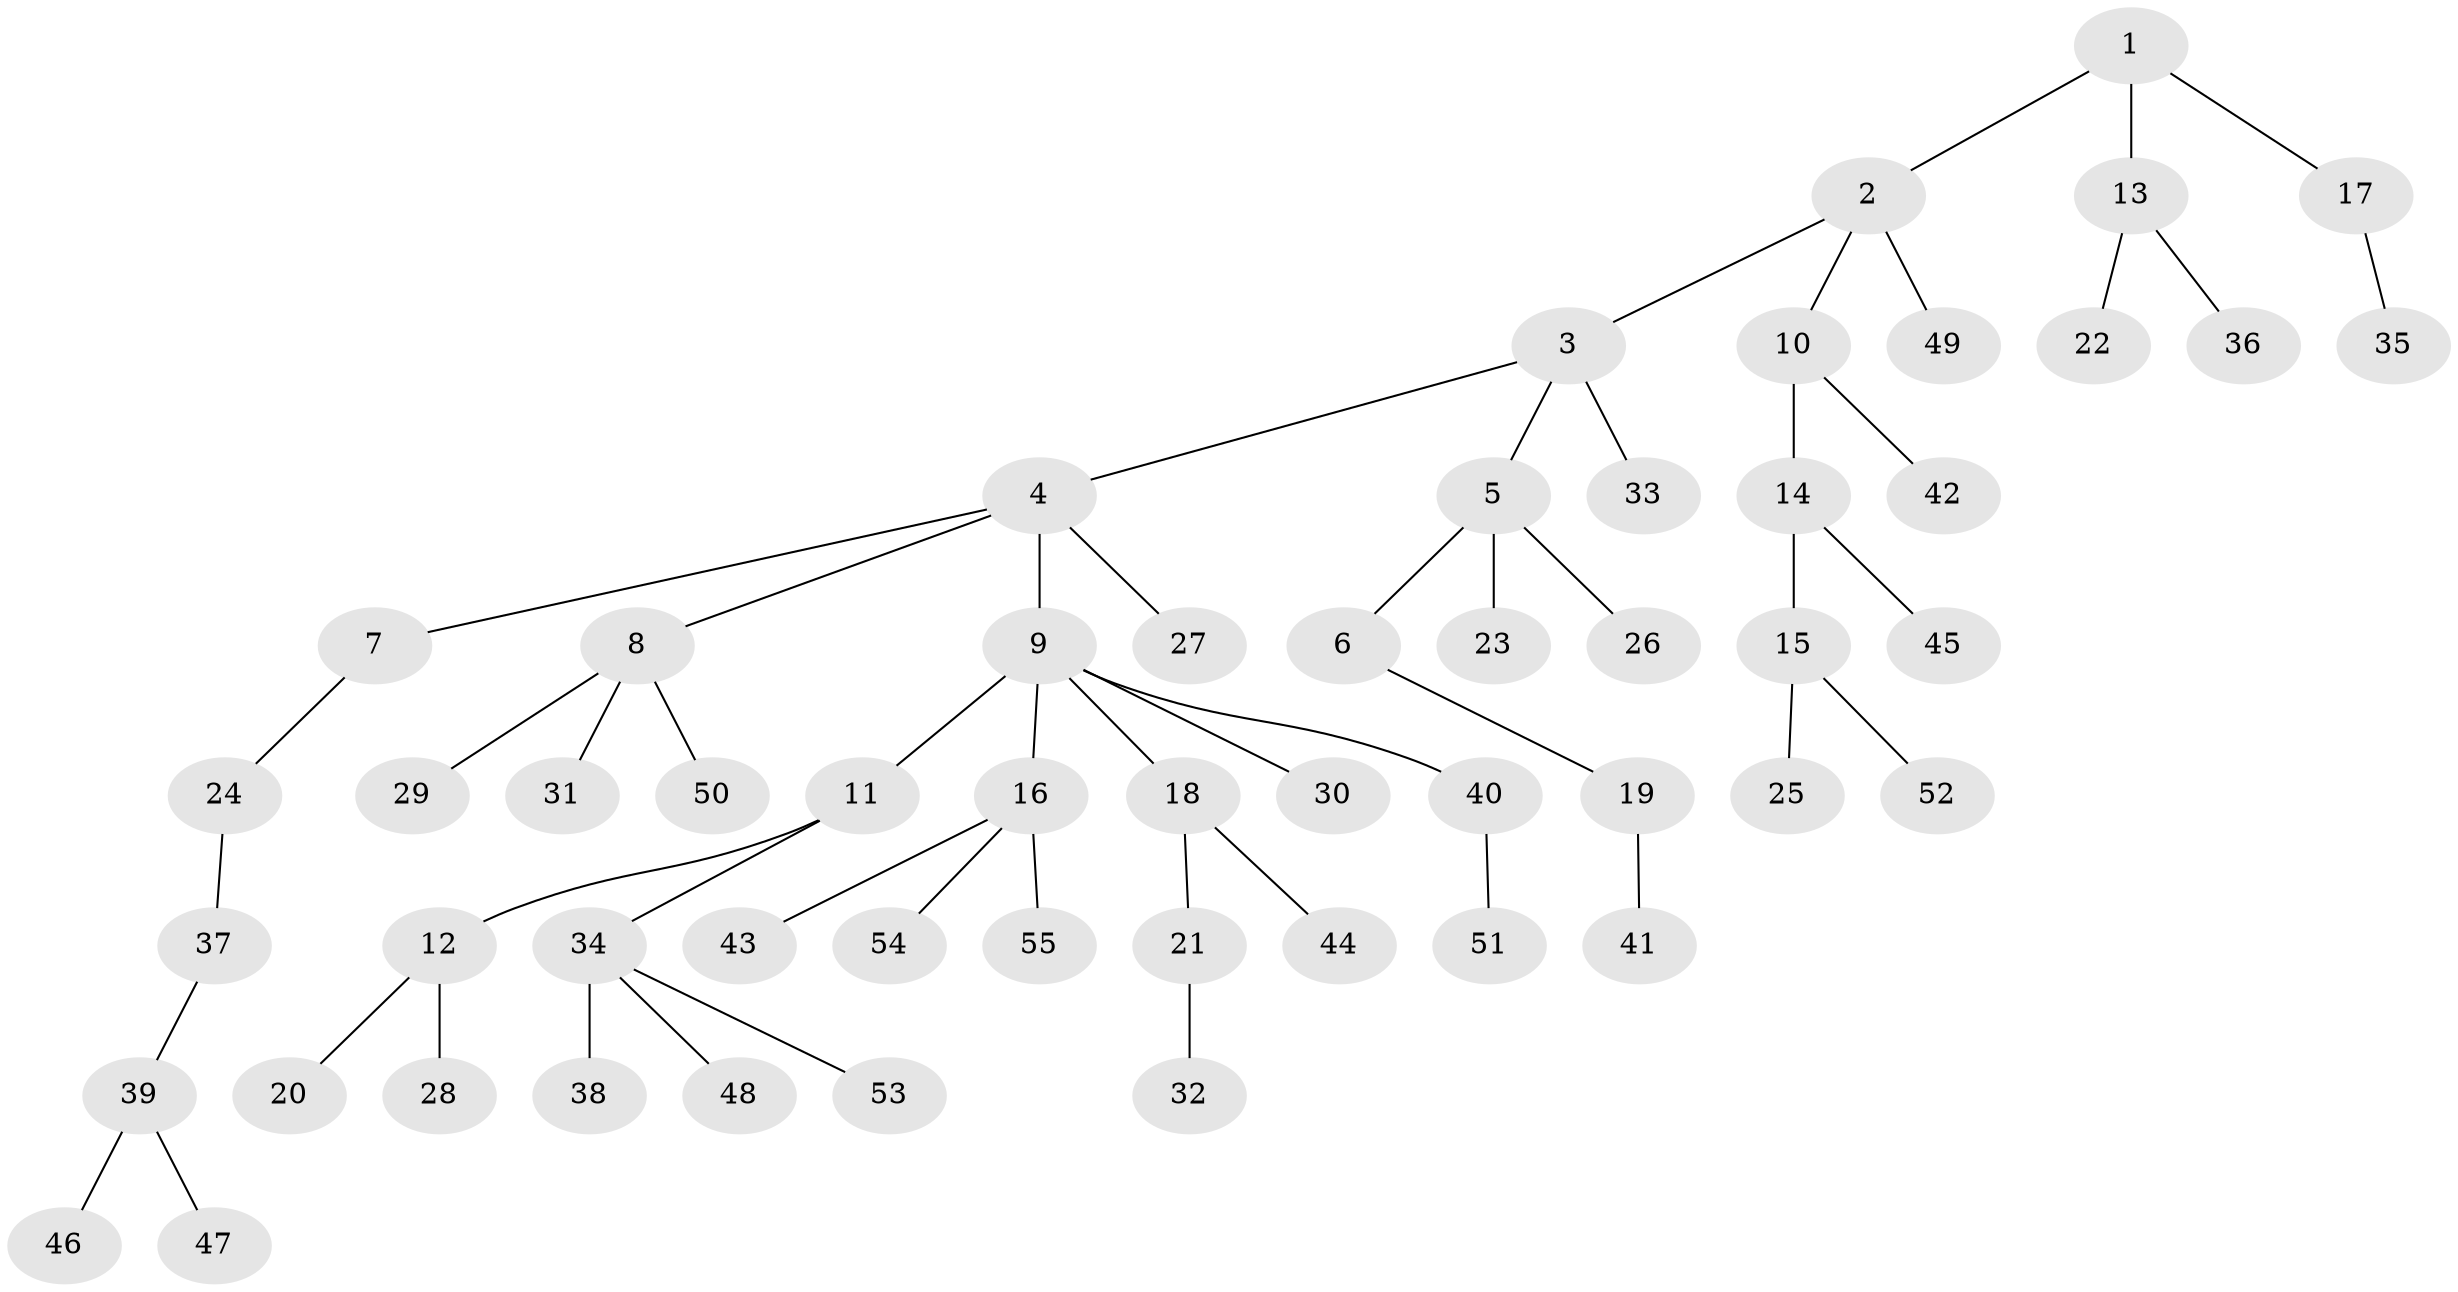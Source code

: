 // coarse degree distribution, {5: 0.1111111111111111, 3: 0.1111111111111111, 2: 0.19444444444444445, 4: 0.027777777777777776, 1: 0.5555555555555556}
// Generated by graph-tools (version 1.1) at 2025/24/03/03/25 07:24:08]
// undirected, 55 vertices, 54 edges
graph export_dot {
graph [start="1"]
  node [color=gray90,style=filled];
  1;
  2;
  3;
  4;
  5;
  6;
  7;
  8;
  9;
  10;
  11;
  12;
  13;
  14;
  15;
  16;
  17;
  18;
  19;
  20;
  21;
  22;
  23;
  24;
  25;
  26;
  27;
  28;
  29;
  30;
  31;
  32;
  33;
  34;
  35;
  36;
  37;
  38;
  39;
  40;
  41;
  42;
  43;
  44;
  45;
  46;
  47;
  48;
  49;
  50;
  51;
  52;
  53;
  54;
  55;
  1 -- 2;
  1 -- 13;
  1 -- 17;
  2 -- 3;
  2 -- 10;
  2 -- 49;
  3 -- 4;
  3 -- 5;
  3 -- 33;
  4 -- 7;
  4 -- 8;
  4 -- 9;
  4 -- 27;
  5 -- 6;
  5 -- 23;
  5 -- 26;
  6 -- 19;
  7 -- 24;
  8 -- 29;
  8 -- 31;
  8 -- 50;
  9 -- 11;
  9 -- 16;
  9 -- 18;
  9 -- 30;
  9 -- 40;
  10 -- 14;
  10 -- 42;
  11 -- 12;
  11 -- 34;
  12 -- 20;
  12 -- 28;
  13 -- 22;
  13 -- 36;
  14 -- 15;
  14 -- 45;
  15 -- 25;
  15 -- 52;
  16 -- 43;
  16 -- 54;
  16 -- 55;
  17 -- 35;
  18 -- 21;
  18 -- 44;
  19 -- 41;
  21 -- 32;
  24 -- 37;
  34 -- 38;
  34 -- 48;
  34 -- 53;
  37 -- 39;
  39 -- 46;
  39 -- 47;
  40 -- 51;
}
